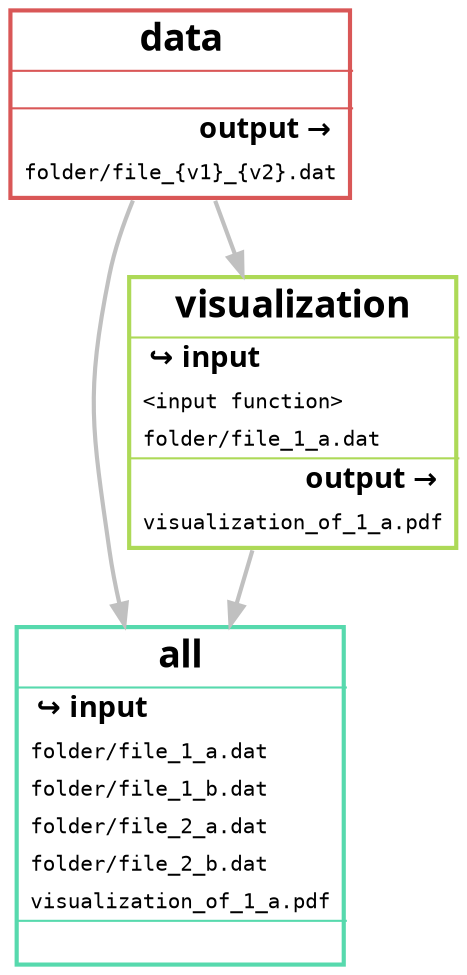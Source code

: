 digraph snakemake_dag {
    graph[bgcolor=white, margin=0];
    node[shape=box, style=rounded, fontname=sans,                 fontsize=10, penwidth=2];
    edge[penwidth=2, color=grey];
0 [ shape=none, margin=0, label=<<table border="2" color="#57D9AD" cellspacing="3" cellborder="0">
<tr><td>
<b><font point-size="18">all</font></b>
</td></tr>
<hr/>
<tr><td align="left"> <b><font point-size="14">&#8618; input</font></b> </td></tr>
<tr>
<td align="left"><font face="monospace">folder/file_1_a.dat</font></td>
</tr>
<tr>
<td align="left"><font face="monospace">folder/file_1_b.dat</font></td>
</tr>
<tr>
<td align="left"><font face="monospace">folder/file_2_a.dat</font></td>
</tr>
<tr>
<td align="left"><font face="monospace">folder/file_2_b.dat</font></td>
</tr>
<tr>
<td align="left"><font face="monospace">visualization_of_1_a.pdf</font></td>
</tr>
<hr/>
<tr><td align="right">  </td> </tr>
</table>>]
1 [ shape=none, margin=0, label=<<table border="2" color="#D95757" cellspacing="3" cellborder="0">
<tr><td>
<b><font point-size="18">data</font></b>
</td></tr>
<hr/>
<tr><td align="left">  </td></tr>
<hr/>
<tr><td align="right"> <b><font point-size="14">output &rarr;</font></b> </td> </tr>
<tr>
<td align="left"><font face="monospace">folder/file_{v1}_{v2}.dat</font></td></tr>
</table>>]
2 [ shape=none, margin=0, label=<<table border="2" color="#ADD957" cellspacing="3" cellborder="0">
<tr><td>
<b><font point-size="18">visualization</font></b>
</td></tr>
<hr/>
<tr><td align="left"> <b><font point-size="14">&#8618; input</font></b> </td></tr>
<tr>
<td align="left"><font face="monospace">&lt;input function&gt;</font></td>
</tr>
<tr>
<td align="left"><font face="monospace">folder/file_1_a.dat</font></td>
</tr>
<hr/>
<tr><td align="right"> <b><font point-size="14">output &rarr;</font></b> </td> </tr>
<tr>
<td align="left"><font face="monospace">visualization_of_1_a.pdf</font></td></tr>
</table>>]
	1 -> 0
	2 -> 0
	1 -> 2
}            

